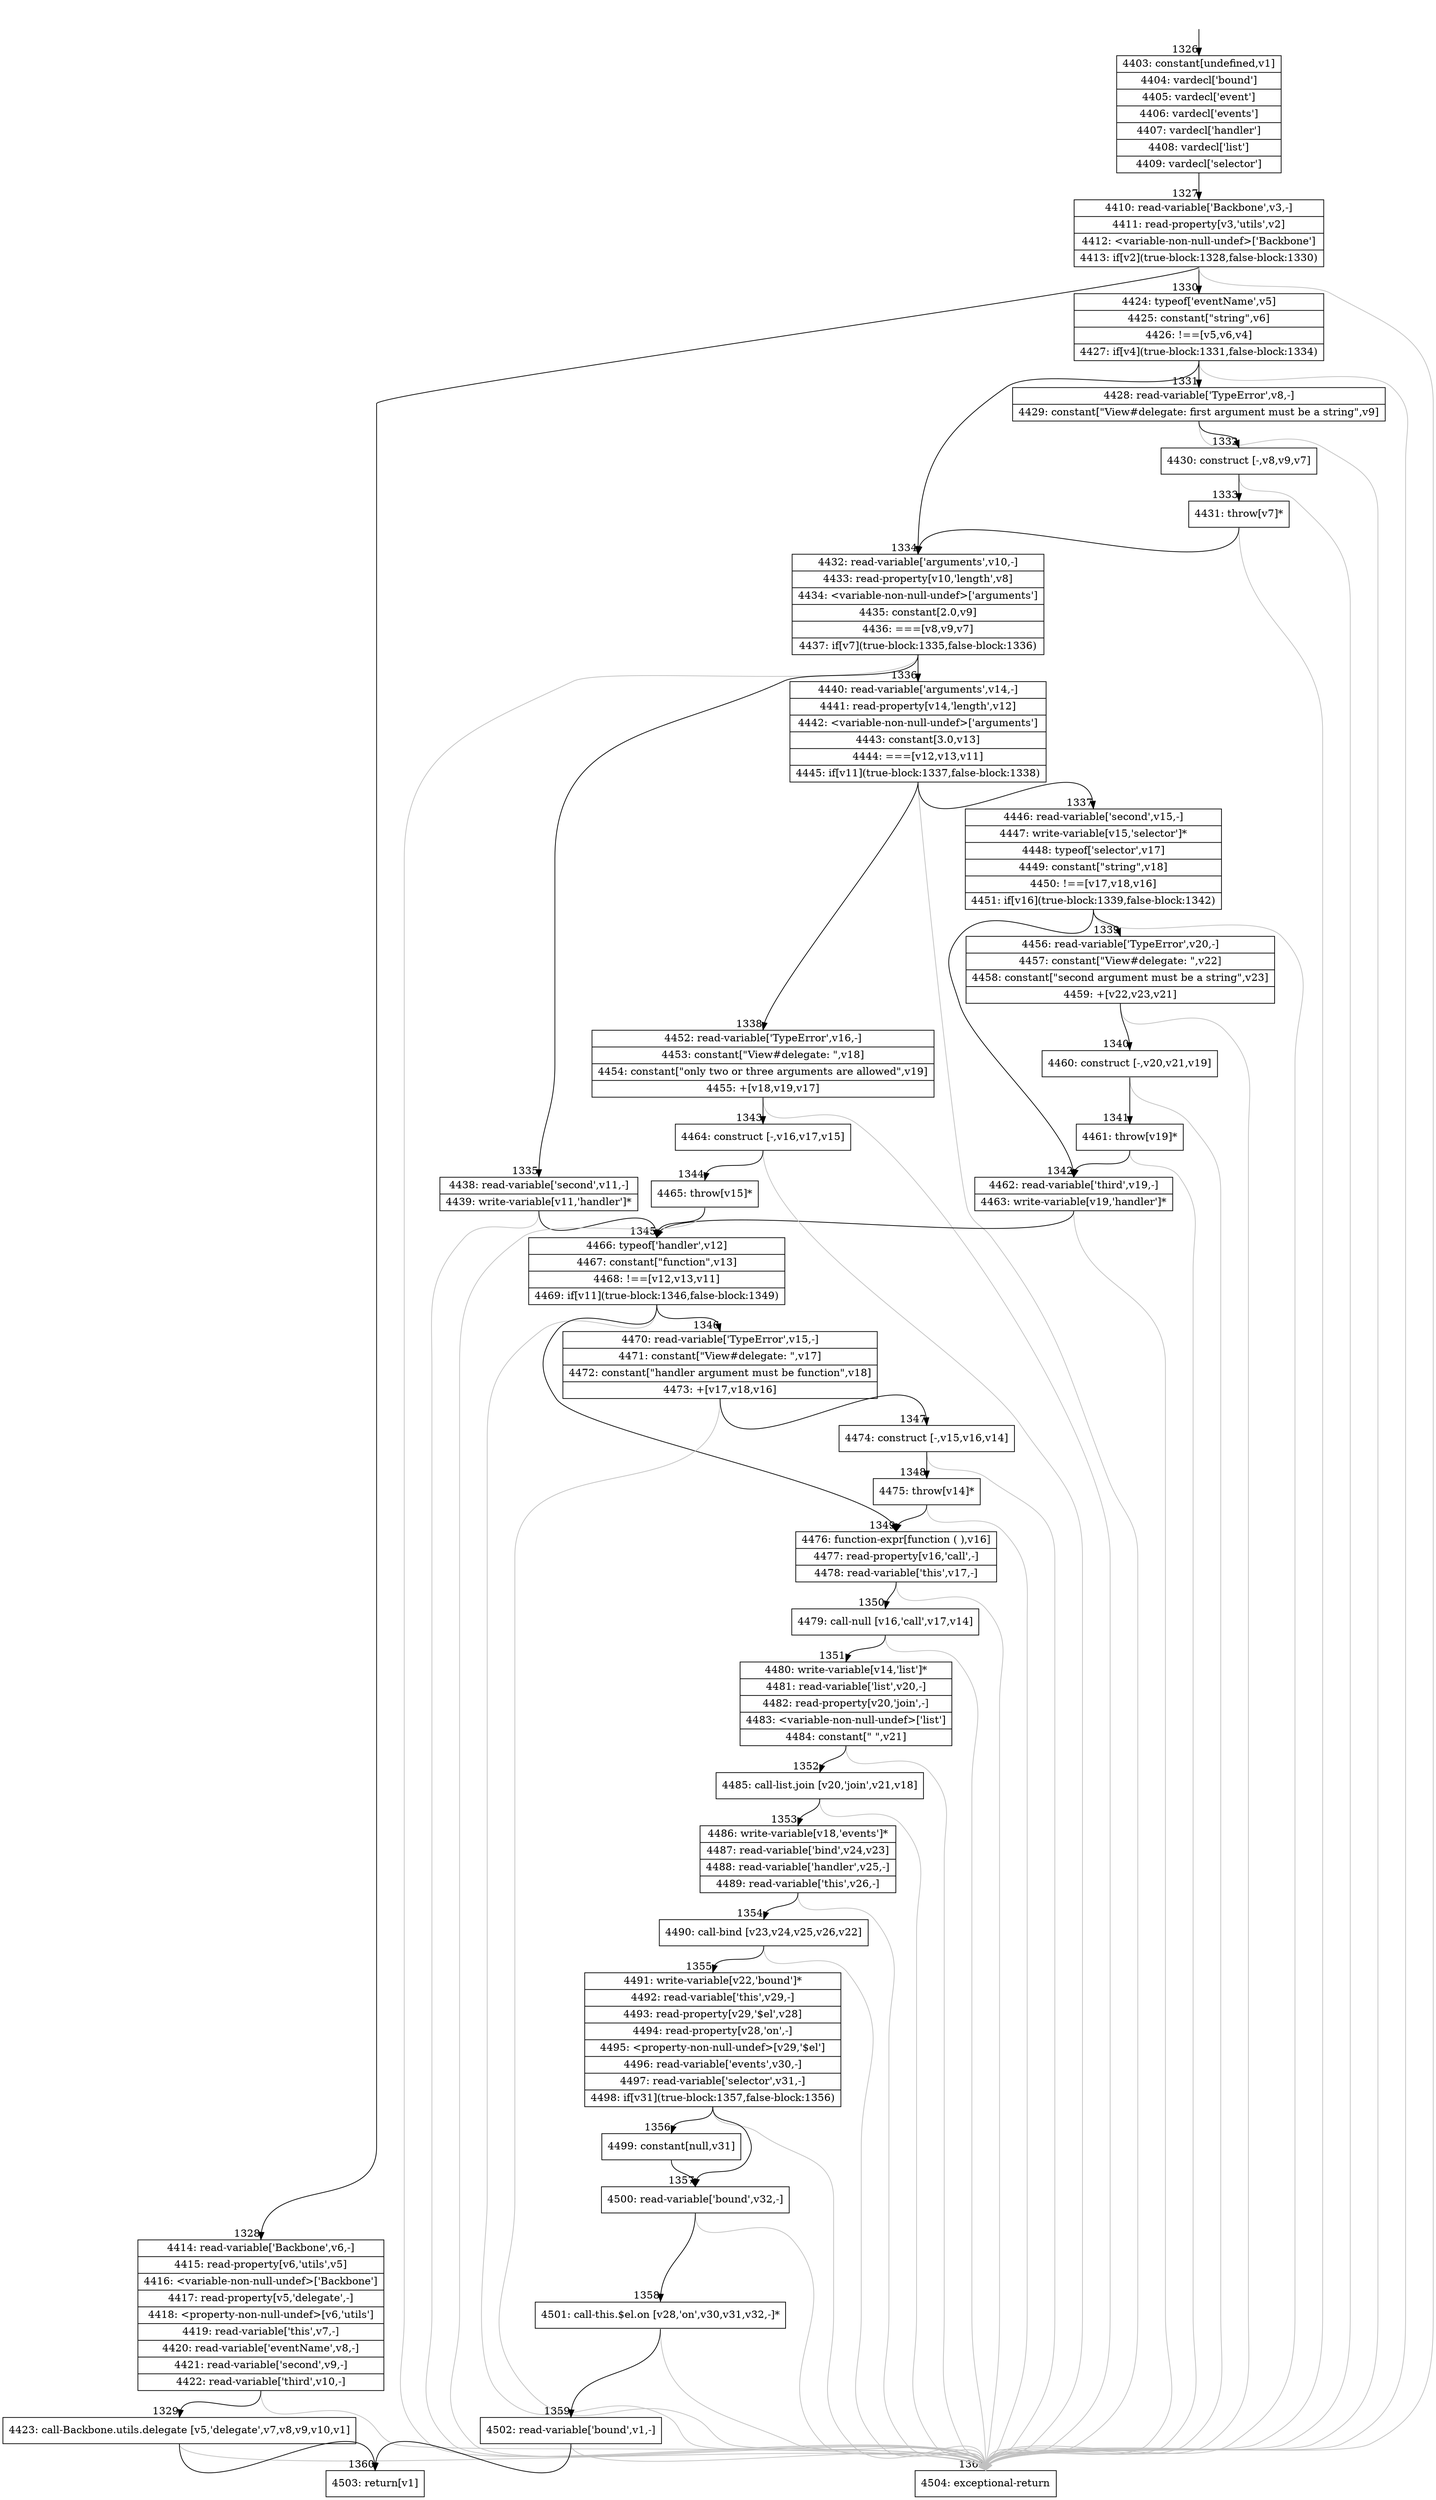 digraph {
rankdir="TD"
BB_entry116[shape=none,label=""];
BB_entry116 -> BB1326 [tailport=s, headport=n, headlabel="    1326"]
BB1326 [shape=record label="{4403: constant[undefined,v1]|4404: vardecl['bound']|4405: vardecl['event']|4406: vardecl['events']|4407: vardecl['handler']|4408: vardecl['list']|4409: vardecl['selector']}" ] 
BB1326 -> BB1327 [tailport=s, headport=n, headlabel="      1327"]
BB1327 [shape=record label="{4410: read-variable['Backbone',v3,-]|4411: read-property[v3,'utils',v2]|4412: \<variable-non-null-undef\>['Backbone']|4413: if[v2](true-block:1328,false-block:1330)}" ] 
BB1327 -> BB1328 [tailport=s, headport=n, headlabel="      1328"]
BB1327 -> BB1330 [tailport=s, headport=n, headlabel="      1330"]
BB1327 -> BB1361 [tailport=s, headport=n, color=gray, headlabel="      1361"]
BB1328 [shape=record label="{4414: read-variable['Backbone',v6,-]|4415: read-property[v6,'utils',v5]|4416: \<variable-non-null-undef\>['Backbone']|4417: read-property[v5,'delegate',-]|4418: \<property-non-null-undef\>[v6,'utils']|4419: read-variable['this',v7,-]|4420: read-variable['eventName',v8,-]|4421: read-variable['second',v9,-]|4422: read-variable['third',v10,-]}" ] 
BB1328 -> BB1329 [tailport=s, headport=n, headlabel="      1329"]
BB1328 -> BB1361 [tailport=s, headport=n, color=gray]
BB1329 [shape=record label="{4423: call-Backbone.utils.delegate [v5,'delegate',v7,v8,v9,v10,v1]}" ] 
BB1329 -> BB1360 [tailport=s, headport=n, headlabel="      1360"]
BB1329 -> BB1361 [tailport=s, headport=n, color=gray]
BB1330 [shape=record label="{4424: typeof['eventName',v5]|4425: constant[\"string\",v6]|4426: !==[v5,v6,v4]|4427: if[v4](true-block:1331,false-block:1334)}" ] 
BB1330 -> BB1331 [tailport=s, headport=n, headlabel="      1331"]
BB1330 -> BB1334 [tailport=s, headport=n, headlabel="      1334"]
BB1330 -> BB1361 [tailport=s, headport=n, color=gray]
BB1331 [shape=record label="{4428: read-variable['TypeError',v8,-]|4429: constant[\"View#delegate: first argument must be a string\",v9]}" ] 
BB1331 -> BB1332 [tailport=s, headport=n, headlabel="      1332"]
BB1331 -> BB1361 [tailport=s, headport=n, color=gray]
BB1332 [shape=record label="{4430: construct [-,v8,v9,v7]}" ] 
BB1332 -> BB1333 [tailport=s, headport=n, headlabel="      1333"]
BB1332 -> BB1361 [tailport=s, headport=n, color=gray]
BB1333 [shape=record label="{4431: throw[v7]*}" ] 
BB1333 -> BB1334 [tailport=s, headport=n]
BB1333 -> BB1361 [tailport=s, headport=n, color=gray]
BB1334 [shape=record label="{4432: read-variable['arguments',v10,-]|4433: read-property[v10,'length',v8]|4434: \<variable-non-null-undef\>['arguments']|4435: constant[2.0,v9]|4436: ===[v8,v9,v7]|4437: if[v7](true-block:1335,false-block:1336)}" ] 
BB1334 -> BB1335 [tailport=s, headport=n, headlabel="      1335"]
BB1334 -> BB1336 [tailport=s, headport=n, headlabel="      1336"]
BB1334 -> BB1361 [tailport=s, headport=n, color=gray]
BB1335 [shape=record label="{4438: read-variable['second',v11,-]|4439: write-variable[v11,'handler']*}" ] 
BB1335 -> BB1345 [tailport=s, headport=n, headlabel="      1345"]
BB1335 -> BB1361 [tailport=s, headport=n, color=gray]
BB1336 [shape=record label="{4440: read-variable['arguments',v14,-]|4441: read-property[v14,'length',v12]|4442: \<variable-non-null-undef\>['arguments']|4443: constant[3.0,v13]|4444: ===[v12,v13,v11]|4445: if[v11](true-block:1337,false-block:1338)}" ] 
BB1336 -> BB1337 [tailport=s, headport=n, headlabel="      1337"]
BB1336 -> BB1338 [tailport=s, headport=n, headlabel="      1338"]
BB1336 -> BB1361 [tailport=s, headport=n, color=gray]
BB1337 [shape=record label="{4446: read-variable['second',v15,-]|4447: write-variable[v15,'selector']*|4448: typeof['selector',v17]|4449: constant[\"string\",v18]|4450: !==[v17,v18,v16]|4451: if[v16](true-block:1339,false-block:1342)}" ] 
BB1337 -> BB1339 [tailport=s, headport=n, headlabel="      1339"]
BB1337 -> BB1342 [tailport=s, headport=n, headlabel="      1342"]
BB1337 -> BB1361 [tailport=s, headport=n, color=gray]
BB1338 [shape=record label="{4452: read-variable['TypeError',v16,-]|4453: constant[\"View#delegate: \",v18]|4454: constant[\"only two or three arguments are allowed\",v19]|4455: +[v18,v19,v17]}" ] 
BB1338 -> BB1343 [tailport=s, headport=n, headlabel="      1343"]
BB1338 -> BB1361 [tailport=s, headport=n, color=gray]
BB1339 [shape=record label="{4456: read-variable['TypeError',v20,-]|4457: constant[\"View#delegate: \",v22]|4458: constant[\"second argument must be a string\",v23]|4459: +[v22,v23,v21]}" ] 
BB1339 -> BB1340 [tailport=s, headport=n, headlabel="      1340"]
BB1339 -> BB1361 [tailport=s, headport=n, color=gray]
BB1340 [shape=record label="{4460: construct [-,v20,v21,v19]}" ] 
BB1340 -> BB1341 [tailport=s, headport=n, headlabel="      1341"]
BB1340 -> BB1361 [tailport=s, headport=n, color=gray]
BB1341 [shape=record label="{4461: throw[v19]*}" ] 
BB1341 -> BB1342 [tailport=s, headport=n]
BB1341 -> BB1361 [tailport=s, headport=n, color=gray]
BB1342 [shape=record label="{4462: read-variable['third',v19,-]|4463: write-variable[v19,'handler']*}" ] 
BB1342 -> BB1345 [tailport=s, headport=n]
BB1342 -> BB1361 [tailport=s, headport=n, color=gray]
BB1343 [shape=record label="{4464: construct [-,v16,v17,v15]}" ] 
BB1343 -> BB1344 [tailport=s, headport=n, headlabel="      1344"]
BB1343 -> BB1361 [tailport=s, headport=n, color=gray]
BB1344 [shape=record label="{4465: throw[v15]*}" ] 
BB1344 -> BB1345 [tailport=s, headport=n]
BB1344 -> BB1361 [tailport=s, headport=n, color=gray]
BB1345 [shape=record label="{4466: typeof['handler',v12]|4467: constant[\"function\",v13]|4468: !==[v12,v13,v11]|4469: if[v11](true-block:1346,false-block:1349)}" ] 
BB1345 -> BB1346 [tailport=s, headport=n, headlabel="      1346"]
BB1345 -> BB1349 [tailport=s, headport=n, headlabel="      1349"]
BB1345 -> BB1361 [tailport=s, headport=n, color=gray]
BB1346 [shape=record label="{4470: read-variable['TypeError',v15,-]|4471: constant[\"View#delegate: \",v17]|4472: constant[\"handler argument must be function\",v18]|4473: +[v17,v18,v16]}" ] 
BB1346 -> BB1347 [tailport=s, headport=n, headlabel="      1347"]
BB1346 -> BB1361 [tailport=s, headport=n, color=gray]
BB1347 [shape=record label="{4474: construct [-,v15,v16,v14]}" ] 
BB1347 -> BB1348 [tailport=s, headport=n, headlabel="      1348"]
BB1347 -> BB1361 [tailport=s, headport=n, color=gray]
BB1348 [shape=record label="{4475: throw[v14]*}" ] 
BB1348 -> BB1349 [tailport=s, headport=n]
BB1348 -> BB1361 [tailport=s, headport=n, color=gray]
BB1349 [shape=record label="{4476: function-expr[function ( ),v16]|4477: read-property[v16,'call',-]|4478: read-variable['this',v17,-]}" ] 
BB1349 -> BB1350 [tailport=s, headport=n, headlabel="      1350"]
BB1349 -> BB1361 [tailport=s, headport=n, color=gray]
BB1350 [shape=record label="{4479: call-null [v16,'call',v17,v14]}" ] 
BB1350 -> BB1351 [tailport=s, headport=n, headlabel="      1351"]
BB1350 -> BB1361 [tailport=s, headport=n, color=gray]
BB1351 [shape=record label="{4480: write-variable[v14,'list']*|4481: read-variable['list',v20,-]|4482: read-property[v20,'join',-]|4483: \<variable-non-null-undef\>['list']|4484: constant[\" \",v21]}" ] 
BB1351 -> BB1352 [tailport=s, headport=n, headlabel="      1352"]
BB1351 -> BB1361 [tailport=s, headport=n, color=gray]
BB1352 [shape=record label="{4485: call-list.join [v20,'join',v21,v18]}" ] 
BB1352 -> BB1353 [tailport=s, headport=n, headlabel="      1353"]
BB1352 -> BB1361 [tailport=s, headport=n, color=gray]
BB1353 [shape=record label="{4486: write-variable[v18,'events']*|4487: read-variable['bind',v24,v23]|4488: read-variable['handler',v25,-]|4489: read-variable['this',v26,-]}" ] 
BB1353 -> BB1354 [tailport=s, headport=n, headlabel="      1354"]
BB1353 -> BB1361 [tailport=s, headport=n, color=gray]
BB1354 [shape=record label="{4490: call-bind [v23,v24,v25,v26,v22]}" ] 
BB1354 -> BB1355 [tailport=s, headport=n, headlabel="      1355"]
BB1354 -> BB1361 [tailport=s, headport=n, color=gray]
BB1355 [shape=record label="{4491: write-variable[v22,'bound']*|4492: read-variable['this',v29,-]|4493: read-property[v29,'$el',v28]|4494: read-property[v28,'on',-]|4495: \<property-non-null-undef\>[v29,'$el']|4496: read-variable['events',v30,-]|4497: read-variable['selector',v31,-]|4498: if[v31](true-block:1357,false-block:1356)}" ] 
BB1355 -> BB1357 [tailport=s, headport=n, headlabel="      1357"]
BB1355 -> BB1356 [tailport=s, headport=n, headlabel="      1356"]
BB1355 -> BB1361 [tailport=s, headport=n, color=gray]
BB1356 [shape=record label="{4499: constant[null,v31]}" ] 
BB1356 -> BB1357 [tailport=s, headport=n]
BB1357 [shape=record label="{4500: read-variable['bound',v32,-]}" ] 
BB1357 -> BB1358 [tailport=s, headport=n, headlabel="      1358"]
BB1357 -> BB1361 [tailport=s, headport=n, color=gray]
BB1358 [shape=record label="{4501: call-this.$el.on [v28,'on',v30,v31,v32,-]*}" ] 
BB1358 -> BB1359 [tailport=s, headport=n, headlabel="      1359"]
BB1358 -> BB1361 [tailport=s, headport=n, color=gray]
BB1359 [shape=record label="{4502: read-variable['bound',v1,-]}" ] 
BB1359 -> BB1360 [tailport=s, headport=n]
BB1359 -> BB1361 [tailport=s, headport=n, color=gray]
BB1360 [shape=record label="{4503: return[v1]}" ] 
BB1361 [shape=record label="{4504: exceptional-return}" ] 
//#$~ 1241
}
